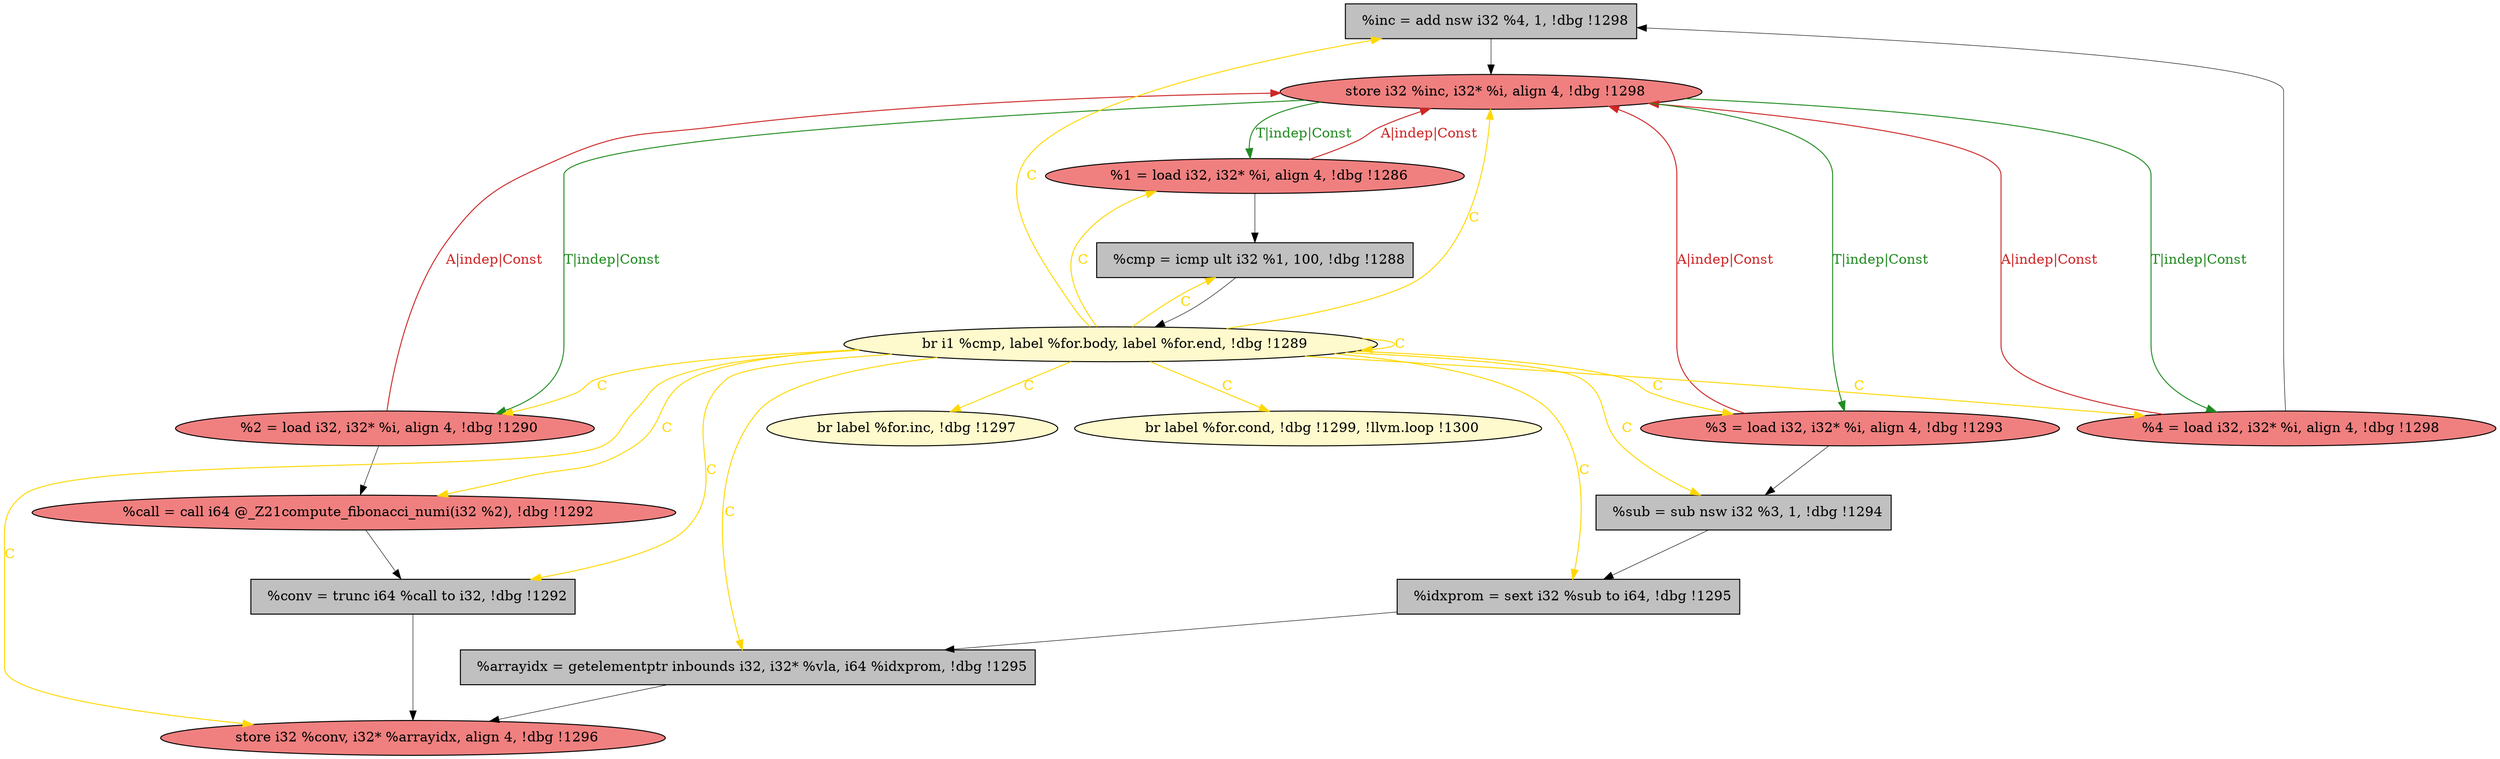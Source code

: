 
digraph G {


node516 [fillcolor=grey,label="  %inc = add nsw i32 %4, 1, !dbg !1298",shape=rectangle,style=filled ]
node515 [fillcolor=lemonchiffon,label="  br label %for.cond, !dbg !1299, !llvm.loop !1300",shape=ellipse,style=filled ]
node517 [fillcolor=lightcoral,label="  %4 = load i32, i32* %i, align 4, !dbg !1298",shape=ellipse,style=filled ]
node513 [fillcolor=grey,label="  %sub = sub nsw i32 %3, 1, !dbg !1294",shape=rectangle,style=filled ]
node512 [fillcolor=lightcoral,label="  store i32 %conv, i32* %arrayidx, align 4, !dbg !1296",shape=ellipse,style=filled ]
node514 [fillcolor=lightcoral,label="  store i32 %inc, i32* %i, align 4, !dbg !1298",shape=ellipse,style=filled ]
node510 [fillcolor=lightcoral,label="  %3 = load i32, i32* %i, align 4, !dbg !1293",shape=ellipse,style=filled ]
node509 [fillcolor=grey,label="  %cmp = icmp ult i32 %1, 100, !dbg !1288",shape=rectangle,style=filled ]
node508 [fillcolor=grey,label="  %conv = trunc i64 %call to i32, !dbg !1292",shape=rectangle,style=filled ]
node503 [fillcolor=grey,label="  %idxprom = sext i32 %sub to i64, !dbg !1295",shape=rectangle,style=filled ]
node502 [fillcolor=lightcoral,label="  %call = call i64 @_Z21compute_fibonacci_numi(i32 %2), !dbg !1292",shape=ellipse,style=filled ]
node511 [fillcolor=grey,label="  %arrayidx = getelementptr inbounds i32, i32* %vla, i64 %idxprom, !dbg !1295",shape=rectangle,style=filled ]
node507 [fillcolor=lemonchiffon,label="  br label %for.inc, !dbg !1297",shape=ellipse,style=filled ]
node504 [fillcolor=lightcoral,label="  %2 = load i32, i32* %i, align 4, !dbg !1290",shape=ellipse,style=filled ]
node505 [fillcolor=lightcoral,label="  %1 = load i32, i32* %i, align 4, !dbg !1286",shape=ellipse,style=filled ]
node506 [fillcolor=lemonchiffon,label="  br i1 %cmp, label %for.body, label %for.end, !dbg !1289",shape=ellipse,style=filled ]

node514->node517 [style=solid,color=forestgreen,label="T|indep|Const",penwidth=1.0,fontcolor=forestgreen ]
node506->node509 [style=solid,color=gold,label="C",penwidth=1.0,fontcolor=gold ]
node505->node514 [style=solid,color=firebrick3,label="A|indep|Const",penwidth=1.0,fontcolor=firebrick3 ]
node506->node510 [style=solid,color=gold,label="C",penwidth=1.0,fontcolor=gold ]
node510->node514 [style=solid,color=firebrick3,label="A|indep|Const",penwidth=1.0,fontcolor=firebrick3 ]
node514->node510 [style=solid,color=forestgreen,label="T|indep|Const",penwidth=1.0,fontcolor=forestgreen ]
node509->node506 [style=solid,color=black,label="",penwidth=0.5,fontcolor=black ]
node511->node512 [style=solid,color=black,label="",penwidth=0.5,fontcolor=black ]
node514->node505 [style=solid,color=forestgreen,label="T|indep|Const",penwidth=1.0,fontcolor=forestgreen ]
node513->node503 [style=solid,color=black,label="",penwidth=0.5,fontcolor=black ]
node516->node514 [style=solid,color=black,label="",penwidth=0.5,fontcolor=black ]
node506->node516 [style=solid,color=gold,label="C",penwidth=1.0,fontcolor=gold ]
node504->node502 [style=solid,color=black,label="",penwidth=0.5,fontcolor=black ]
node506->node512 [style=solid,color=gold,label="C",penwidth=1.0,fontcolor=gold ]
node517->node516 [style=solid,color=black,label="",penwidth=0.5,fontcolor=black ]
node503->node511 [style=solid,color=black,label="",penwidth=0.5,fontcolor=black ]
node506->node505 [style=solid,color=gold,label="C",penwidth=1.0,fontcolor=gold ]
node506->node503 [style=solid,color=gold,label="C",penwidth=1.0,fontcolor=gold ]
node506->node504 [style=solid,color=gold,label="C",penwidth=1.0,fontcolor=gold ]
node510->node513 [style=solid,color=black,label="",penwidth=0.5,fontcolor=black ]
node506->node506 [style=solid,color=gold,label="C",penwidth=1.0,fontcolor=gold ]
node506->node514 [style=solid,color=gold,label="C",penwidth=1.0,fontcolor=gold ]
node506->node515 [style=solid,color=gold,label="C",penwidth=1.0,fontcolor=gold ]
node514->node504 [style=solid,color=forestgreen,label="T|indep|Const",penwidth=1.0,fontcolor=forestgreen ]
node504->node514 [style=solid,color=firebrick3,label="A|indep|Const",penwidth=1.0,fontcolor=firebrick3 ]
node508->node512 [style=solid,color=black,label="",penwidth=0.5,fontcolor=black ]
node506->node517 [style=solid,color=gold,label="C",penwidth=1.0,fontcolor=gold ]
node506->node513 [style=solid,color=gold,label="C",penwidth=1.0,fontcolor=gold ]
node517->node514 [style=solid,color=firebrick3,label="A|indep|Const",penwidth=1.0,fontcolor=firebrick3 ]
node506->node511 [style=solid,color=gold,label="C",penwidth=1.0,fontcolor=gold ]
node506->node502 [style=solid,color=gold,label="C",penwidth=1.0,fontcolor=gold ]
node502->node508 [style=solid,color=black,label="",penwidth=0.5,fontcolor=black ]
node506->node508 [style=solid,color=gold,label="C",penwidth=1.0,fontcolor=gold ]
node505->node509 [style=solid,color=black,label="",penwidth=0.5,fontcolor=black ]
node506->node507 [style=solid,color=gold,label="C",penwidth=1.0,fontcolor=gold ]


}
